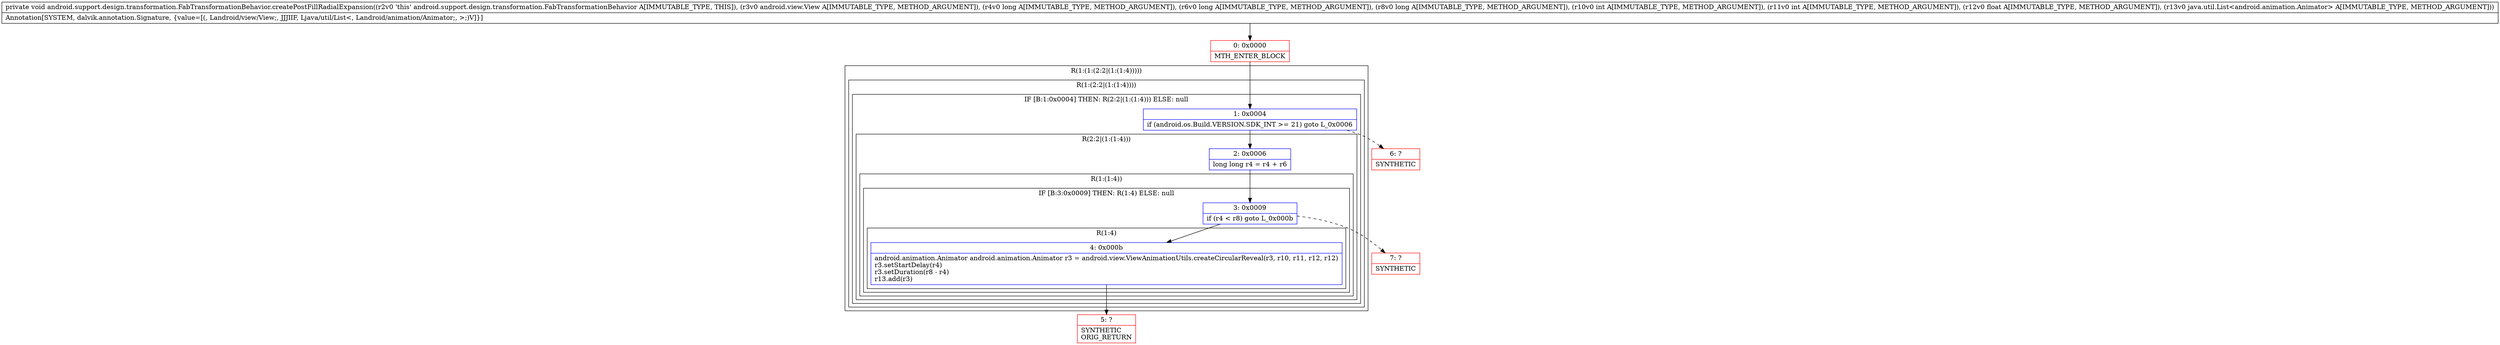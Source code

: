 digraph "CFG forandroid.support.design.transformation.FabTransformationBehavior.createPostFillRadialExpansion(Landroid\/view\/View;JJJIIFLjava\/util\/List;)V" {
subgraph cluster_Region_1929128291 {
label = "R(1:(1:(2:2|(1:(1:4)))))";
node [shape=record,color=blue];
subgraph cluster_Region_28199070 {
label = "R(1:(2:2|(1:(1:4))))";
node [shape=record,color=blue];
subgraph cluster_IfRegion_1054712086 {
label = "IF [B:1:0x0004] THEN: R(2:2|(1:(1:4))) ELSE: null";
node [shape=record,color=blue];
Node_1 [shape=record,label="{1\:\ 0x0004|if (android.os.Build.VERSION.SDK_INT \>= 21) goto L_0x0006\l}"];
subgraph cluster_Region_1002474176 {
label = "R(2:2|(1:(1:4)))";
node [shape=record,color=blue];
Node_2 [shape=record,label="{2\:\ 0x0006|long long r4 = r4 + r6\l}"];
subgraph cluster_Region_923320161 {
label = "R(1:(1:4))";
node [shape=record,color=blue];
subgraph cluster_IfRegion_1473273026 {
label = "IF [B:3:0x0009] THEN: R(1:4) ELSE: null";
node [shape=record,color=blue];
Node_3 [shape=record,label="{3\:\ 0x0009|if (r4 \< r8) goto L_0x000b\l}"];
subgraph cluster_Region_2100388552 {
label = "R(1:4)";
node [shape=record,color=blue];
Node_4 [shape=record,label="{4\:\ 0x000b|android.animation.Animator android.animation.Animator r3 = android.view.ViewAnimationUtils.createCircularReveal(r3, r10, r11, r12, r12)\lr3.setStartDelay(r4)\lr3.setDuration(r8 \- r4)\lr13.add(r3)\l}"];
}
}
}
}
}
}
}
Node_0 [shape=record,color=red,label="{0\:\ 0x0000|MTH_ENTER_BLOCK\l}"];
Node_5 [shape=record,color=red,label="{5\:\ ?|SYNTHETIC\lORIG_RETURN\l}"];
Node_6 [shape=record,color=red,label="{6\:\ ?|SYNTHETIC\l}"];
Node_7 [shape=record,color=red,label="{7\:\ ?|SYNTHETIC\l}"];
MethodNode[shape=record,label="{private void android.support.design.transformation.FabTransformationBehavior.createPostFillRadialExpansion((r2v0 'this' android.support.design.transformation.FabTransformationBehavior A[IMMUTABLE_TYPE, THIS]), (r3v0 android.view.View A[IMMUTABLE_TYPE, METHOD_ARGUMENT]), (r4v0 long A[IMMUTABLE_TYPE, METHOD_ARGUMENT]), (r6v0 long A[IMMUTABLE_TYPE, METHOD_ARGUMENT]), (r8v0 long A[IMMUTABLE_TYPE, METHOD_ARGUMENT]), (r10v0 int A[IMMUTABLE_TYPE, METHOD_ARGUMENT]), (r11v0 int A[IMMUTABLE_TYPE, METHOD_ARGUMENT]), (r12v0 float A[IMMUTABLE_TYPE, METHOD_ARGUMENT]), (r13v0 java.util.List\<android.animation.Animator\> A[IMMUTABLE_TYPE, METHOD_ARGUMENT]))  | Annotation[SYSTEM, dalvik.annotation.Signature, \{value=[(, Landroid\/view\/View;, JJJIIF, Ljava\/util\/List\<, Landroid\/animation\/Animator;, \>;)V]\}]\l}"];
MethodNode -> Node_0;
Node_1 -> Node_2;
Node_1 -> Node_6[style=dashed];
Node_2 -> Node_3;
Node_3 -> Node_4;
Node_3 -> Node_7[style=dashed];
Node_4 -> Node_5;
Node_0 -> Node_1;
}

